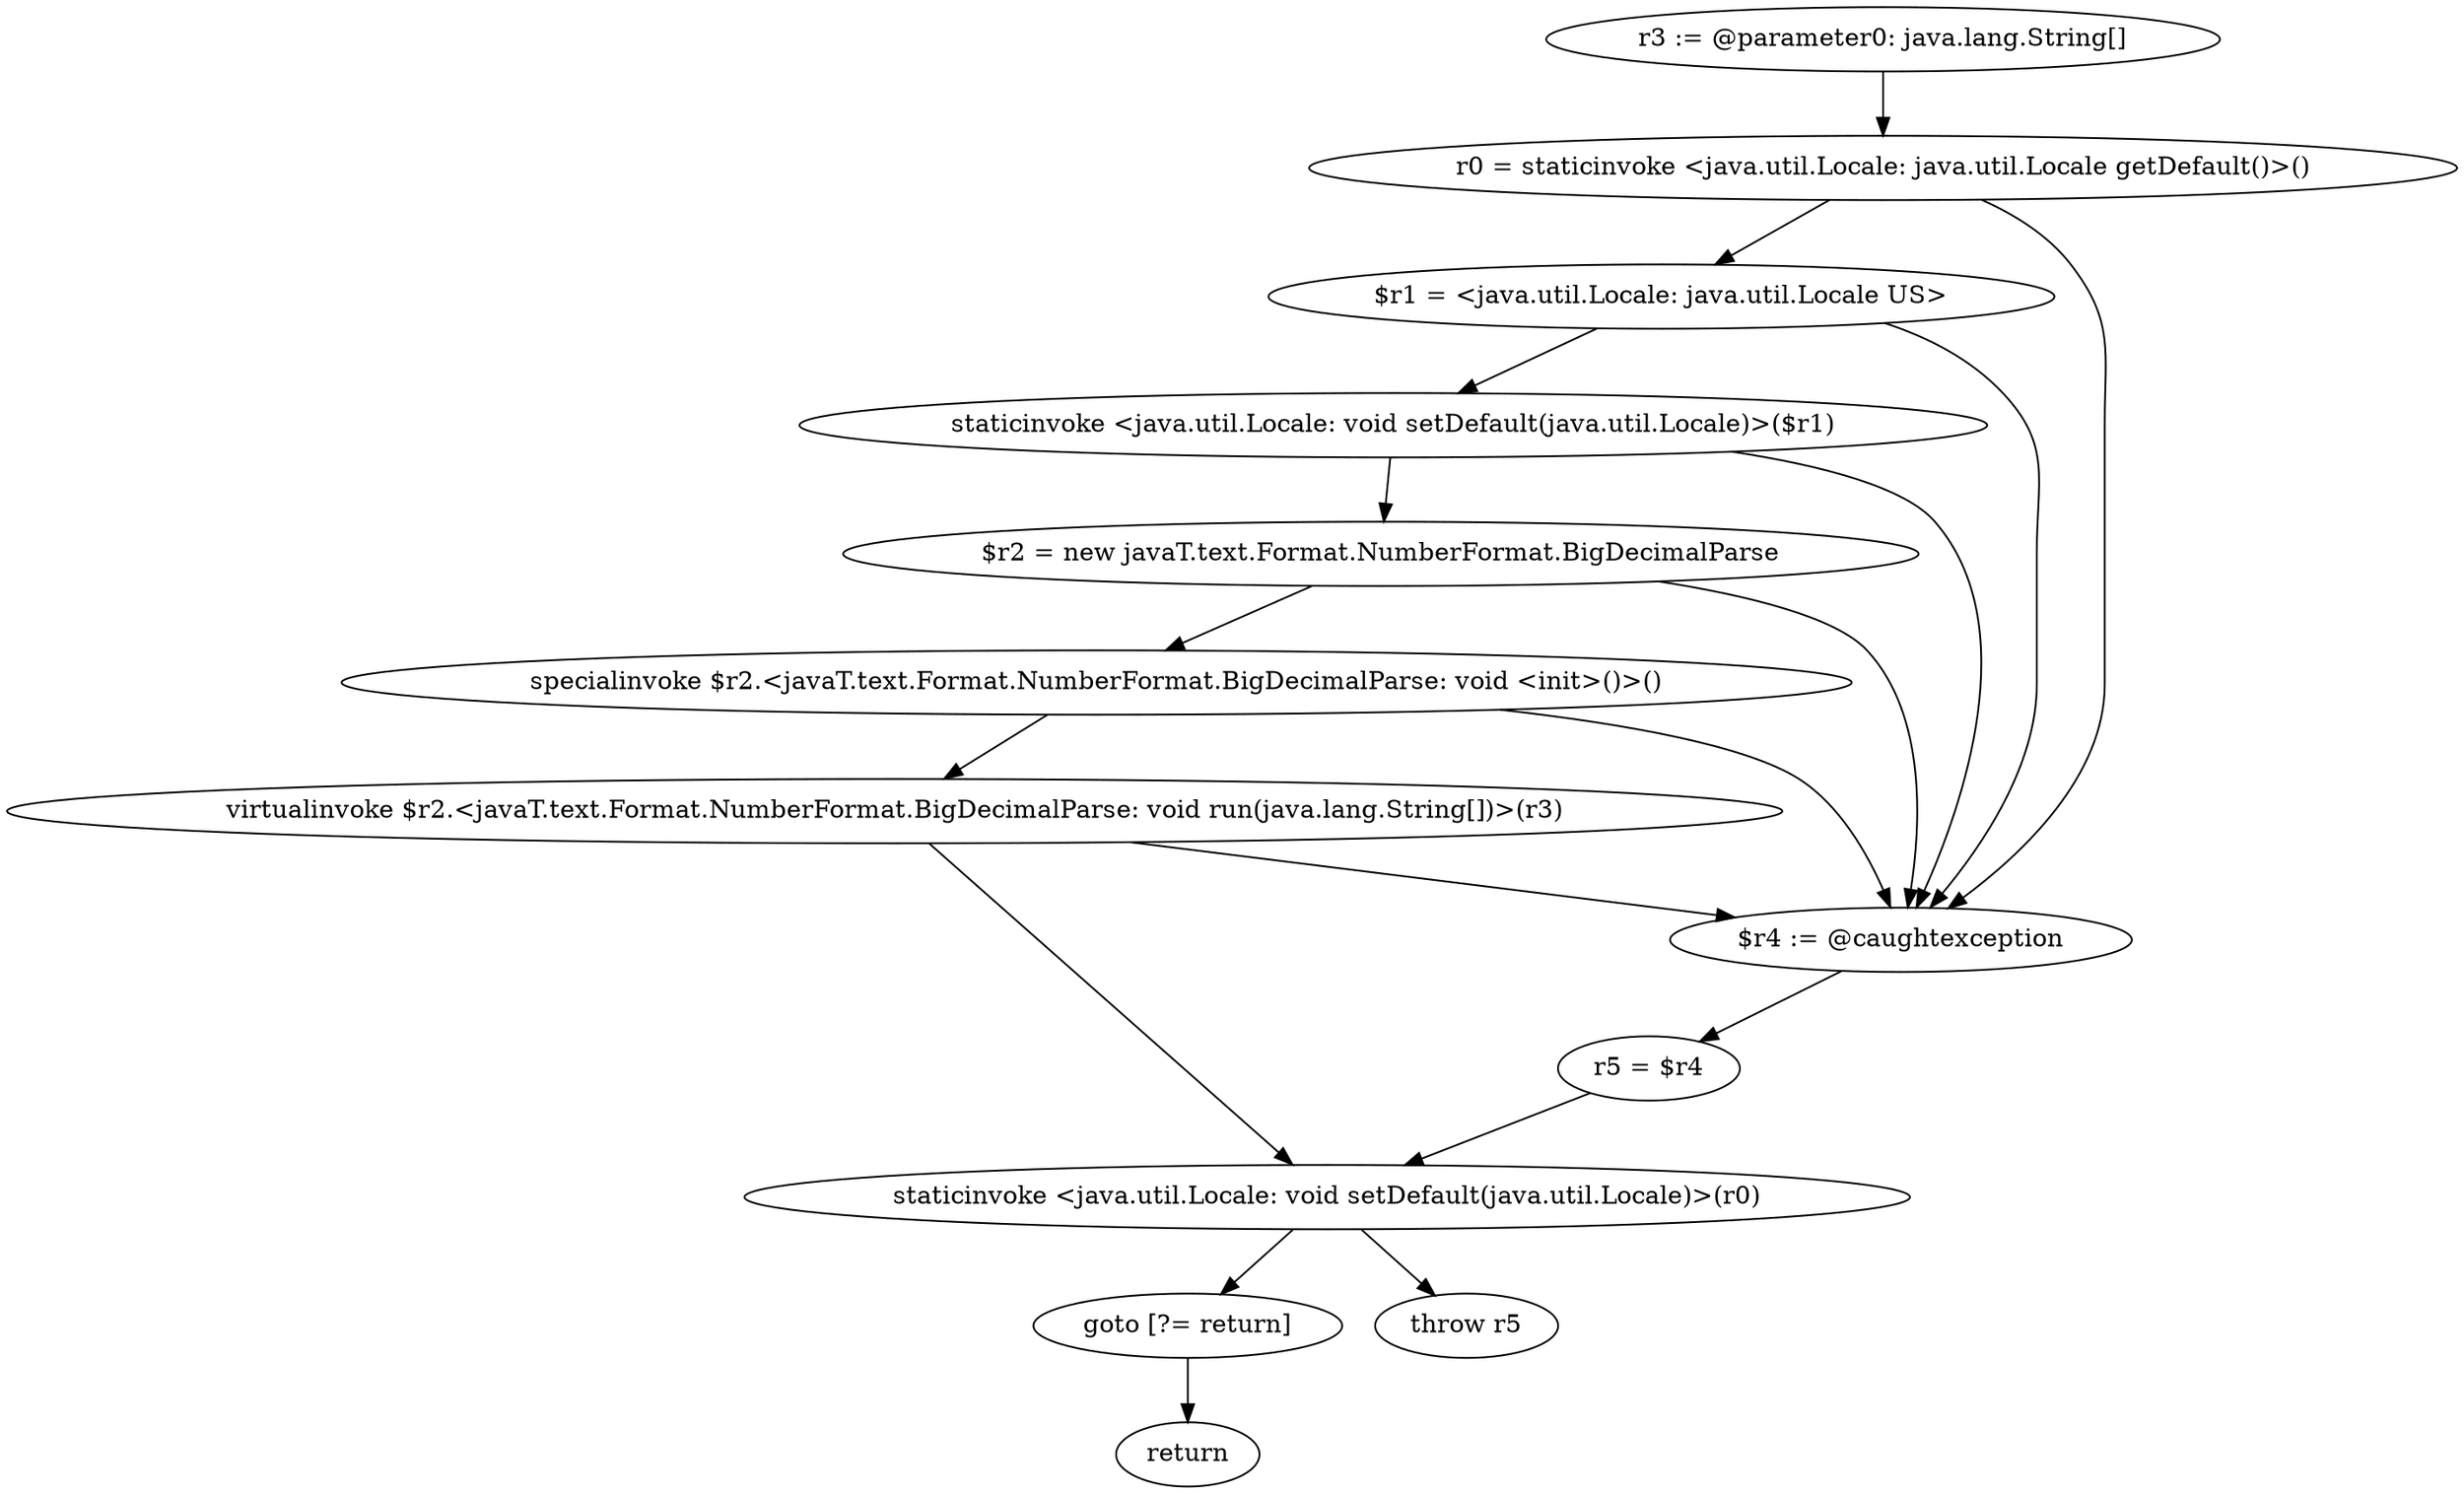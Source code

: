 digraph "unitGraph" {
    "r3 := @parameter0: java.lang.String[]"
    "r0 = staticinvoke <java.util.Locale: java.util.Locale getDefault()>()"
    "$r1 = <java.util.Locale: java.util.Locale US>"
    "staticinvoke <java.util.Locale: void setDefault(java.util.Locale)>($r1)"
    "$r2 = new javaT.text.Format.NumberFormat.BigDecimalParse"
    "specialinvoke $r2.<javaT.text.Format.NumberFormat.BigDecimalParse: void <init>()>()"
    "virtualinvoke $r2.<javaT.text.Format.NumberFormat.BigDecimalParse: void run(java.lang.String[])>(r3)"
    "staticinvoke <java.util.Locale: void setDefault(java.util.Locale)>(r0)"
    "goto [?= return]"
    "$r4 := @caughtexception"
    "r5 = $r4"
    "throw r5"
    "return"
    "r3 := @parameter0: java.lang.String[]"->"r0 = staticinvoke <java.util.Locale: java.util.Locale getDefault()>()";
    "r0 = staticinvoke <java.util.Locale: java.util.Locale getDefault()>()"->"$r1 = <java.util.Locale: java.util.Locale US>";
    "r0 = staticinvoke <java.util.Locale: java.util.Locale getDefault()>()"->"$r4 := @caughtexception";
    "$r1 = <java.util.Locale: java.util.Locale US>"->"staticinvoke <java.util.Locale: void setDefault(java.util.Locale)>($r1)";
    "$r1 = <java.util.Locale: java.util.Locale US>"->"$r4 := @caughtexception";
    "staticinvoke <java.util.Locale: void setDefault(java.util.Locale)>($r1)"->"$r2 = new javaT.text.Format.NumberFormat.BigDecimalParse";
    "staticinvoke <java.util.Locale: void setDefault(java.util.Locale)>($r1)"->"$r4 := @caughtexception";
    "$r2 = new javaT.text.Format.NumberFormat.BigDecimalParse"->"specialinvoke $r2.<javaT.text.Format.NumberFormat.BigDecimalParse: void <init>()>()";
    "$r2 = new javaT.text.Format.NumberFormat.BigDecimalParse"->"$r4 := @caughtexception";
    "specialinvoke $r2.<javaT.text.Format.NumberFormat.BigDecimalParse: void <init>()>()"->"virtualinvoke $r2.<javaT.text.Format.NumberFormat.BigDecimalParse: void run(java.lang.String[])>(r3)";
    "specialinvoke $r2.<javaT.text.Format.NumberFormat.BigDecimalParse: void <init>()>()"->"$r4 := @caughtexception";
    "virtualinvoke $r2.<javaT.text.Format.NumberFormat.BigDecimalParse: void run(java.lang.String[])>(r3)"->"staticinvoke <java.util.Locale: void setDefault(java.util.Locale)>(r0)";
    "virtualinvoke $r2.<javaT.text.Format.NumberFormat.BigDecimalParse: void run(java.lang.String[])>(r3)"->"$r4 := @caughtexception";
    "staticinvoke <java.util.Locale: void setDefault(java.util.Locale)>(r0)"->"goto [?= return]";
    "goto [?= return]"->"return";
    "$r4 := @caughtexception"->"r5 = $r4";
    "r5 = $r4"->"staticinvoke <java.util.Locale: void setDefault(java.util.Locale)>(r0)";
    "staticinvoke <java.util.Locale: void setDefault(java.util.Locale)>(r0)"->"throw r5";
}
